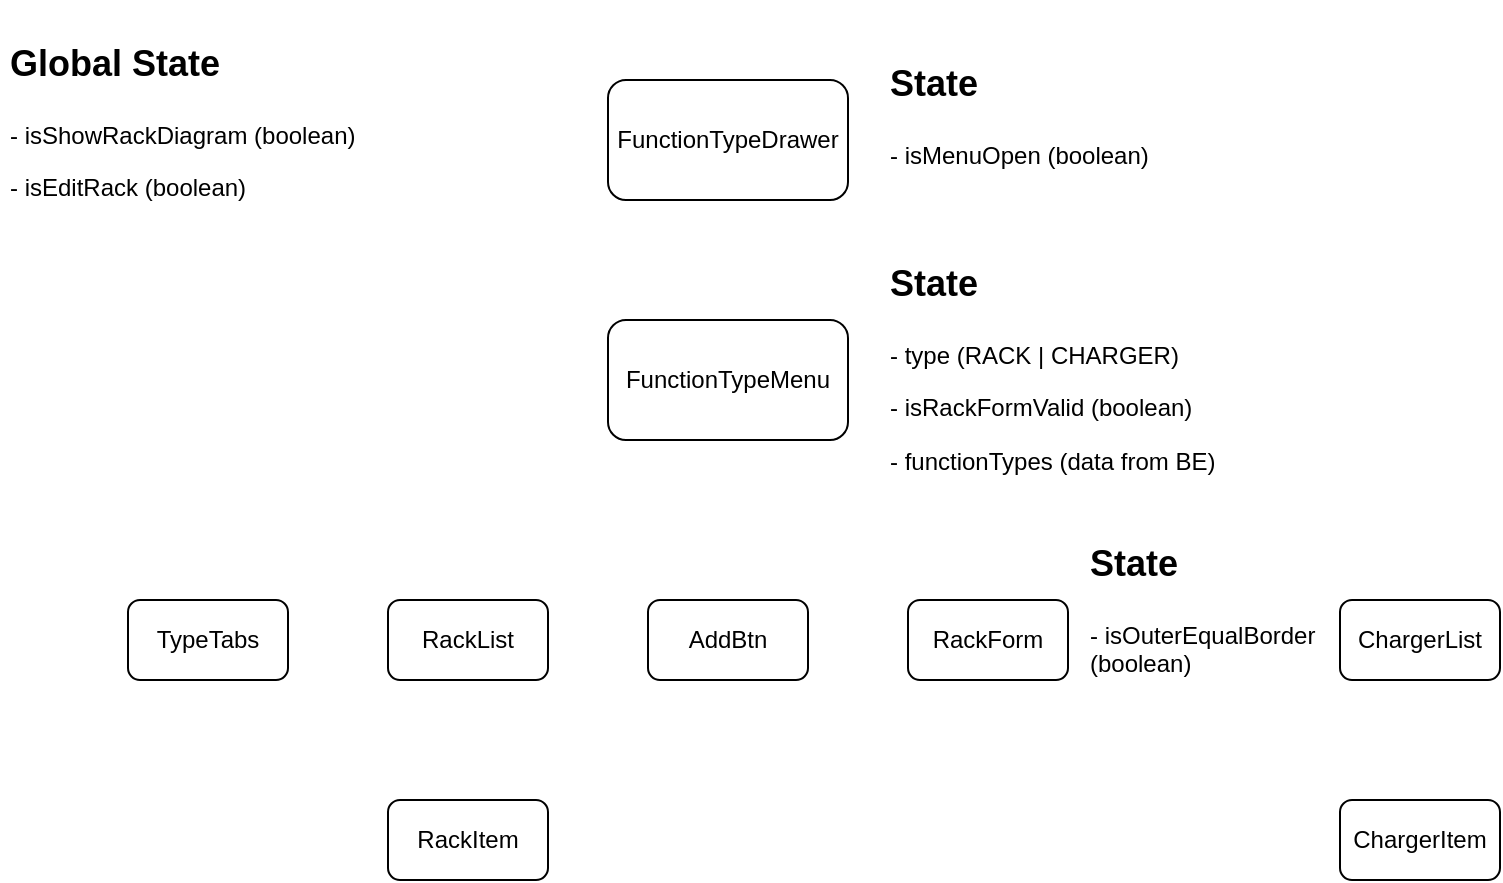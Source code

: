 <mxfile>
    <diagram id="eFmuAsX5H_6gJh-Vp0RW" name="Page-1">
        <mxGraphModel dx="1314" dy="773" grid="1" gridSize="10" guides="1" tooltips="1" connect="1" arrows="1" fold="1" page="1" pageScale="1" pageWidth="827" pageHeight="1169" math="0" shadow="0">
            <root>
                <mxCell id="0"/>
                <mxCell id="1" parent="0"/>
                <mxCell id="2" value="FunctionTypeDrawer" style="rounded=1;whiteSpace=wrap;html=1;" vertex="1" parent="1">
                    <mxGeometry x="354" y="50" width="120" height="60" as="geometry"/>
                </mxCell>
                <mxCell id="3" value="FunctionTypeMenu" style="rounded=1;whiteSpace=wrap;html=1;" vertex="1" parent="1">
                    <mxGeometry x="354" y="170" width="120" height="60" as="geometry"/>
                </mxCell>
                <mxCell id="4" value="TypeTabs" style="rounded=1;whiteSpace=wrap;html=1;" vertex="1" parent="1">
                    <mxGeometry x="114" y="310" width="80" height="40" as="geometry"/>
                </mxCell>
                <mxCell id="5" value="RackList" style="rounded=1;whiteSpace=wrap;html=1;" vertex="1" parent="1">
                    <mxGeometry x="244" y="310" width="80" height="40" as="geometry"/>
                </mxCell>
                <mxCell id="6" value="RackItem" style="rounded=1;whiteSpace=wrap;html=1;" vertex="1" parent="1">
                    <mxGeometry x="244" y="410" width="80" height="40" as="geometry"/>
                </mxCell>
                <mxCell id="7" value="AddBtn" style="rounded=1;whiteSpace=wrap;html=1;" vertex="1" parent="1">
                    <mxGeometry x="374" y="310" width="80" height="40" as="geometry"/>
                </mxCell>
                <mxCell id="8" value="RackForm" style="rounded=1;whiteSpace=wrap;html=1;" vertex="1" parent="1">
                    <mxGeometry x="504" y="310" width="80" height="40" as="geometry"/>
                </mxCell>
                <mxCell id="9" value="ChargerList" style="rounded=1;whiteSpace=wrap;html=1;" vertex="1" parent="1">
                    <mxGeometry x="720" y="310" width="80" height="40" as="geometry"/>
                </mxCell>
                <mxCell id="10" value="ChargerItem" style="rounded=1;whiteSpace=wrap;html=1;" vertex="1" parent="1">
                    <mxGeometry x="720" y="410" width="80" height="40" as="geometry"/>
                </mxCell>
                <mxCell id="11" value="&lt;h1&gt;&lt;font style=&quot;font-size: 18px;&quot;&gt;State&lt;/font&gt;&lt;/h1&gt;&lt;p&gt;- isMenuOpen (boolean)&lt;/p&gt;" style="text;html=1;strokeColor=none;fillColor=none;spacing=5;spacingTop=-20;whiteSpace=wrap;overflow=hidden;rounded=0;" vertex="1" parent="1">
                    <mxGeometry x="490" y="30" width="160" height="80" as="geometry"/>
                </mxCell>
                <mxCell id="12" value="&lt;h1&gt;&lt;font style=&quot;font-size: 18px;&quot;&gt;State&lt;/font&gt;&lt;/h1&gt;&lt;p&gt;- type (RACK | CHARGER)&lt;/p&gt;&lt;p&gt;&lt;span style=&quot;background-color: initial;&quot;&gt;- isRackFormValid (boolean)&lt;/span&gt;&lt;br&gt;&lt;/p&gt;&lt;p&gt;&lt;span style=&quot;background-color: initial;&quot;&gt;- functionTypes (data from BE)&lt;/span&gt;&lt;/p&gt;" style="text;html=1;strokeColor=none;fillColor=none;spacing=5;spacingTop=-20;whiteSpace=wrap;overflow=hidden;rounded=0;" vertex="1" parent="1">
                    <mxGeometry x="490" y="130" width="200" height="130" as="geometry"/>
                </mxCell>
                <mxCell id="13" value="&lt;h1&gt;&lt;font style=&quot;font-size: 18px;&quot;&gt;Global State&lt;/font&gt;&lt;/h1&gt;&lt;p&gt;- isShowRackDiagram (boolean)&lt;/p&gt;&lt;p&gt;- isEditRack (boolean)&lt;/p&gt;&lt;div&gt;&lt;br&gt;&lt;/div&gt;" style="text;html=1;strokeColor=none;fillColor=none;spacing=5;spacingTop=-20;whiteSpace=wrap;overflow=hidden;rounded=0;" vertex="1" parent="1">
                    <mxGeometry x="50" y="20" width="210" height="110" as="geometry"/>
                </mxCell>
                <mxCell id="19" value="&lt;h1&gt;&lt;font style=&quot;font-size: 18px;&quot;&gt;State&lt;/font&gt;&lt;/h1&gt;&lt;p&gt;- isOuterEqualBorder (boolean)&lt;/p&gt;" style="text;html=1;strokeColor=none;fillColor=none;spacing=5;spacingTop=-20;whiteSpace=wrap;overflow=hidden;rounded=0;" vertex="1" parent="1">
                    <mxGeometry x="590" y="270" width="130" height="80" as="geometry"/>
                </mxCell>
            </root>
        </mxGraphModel>
    </diagram>
</mxfile>